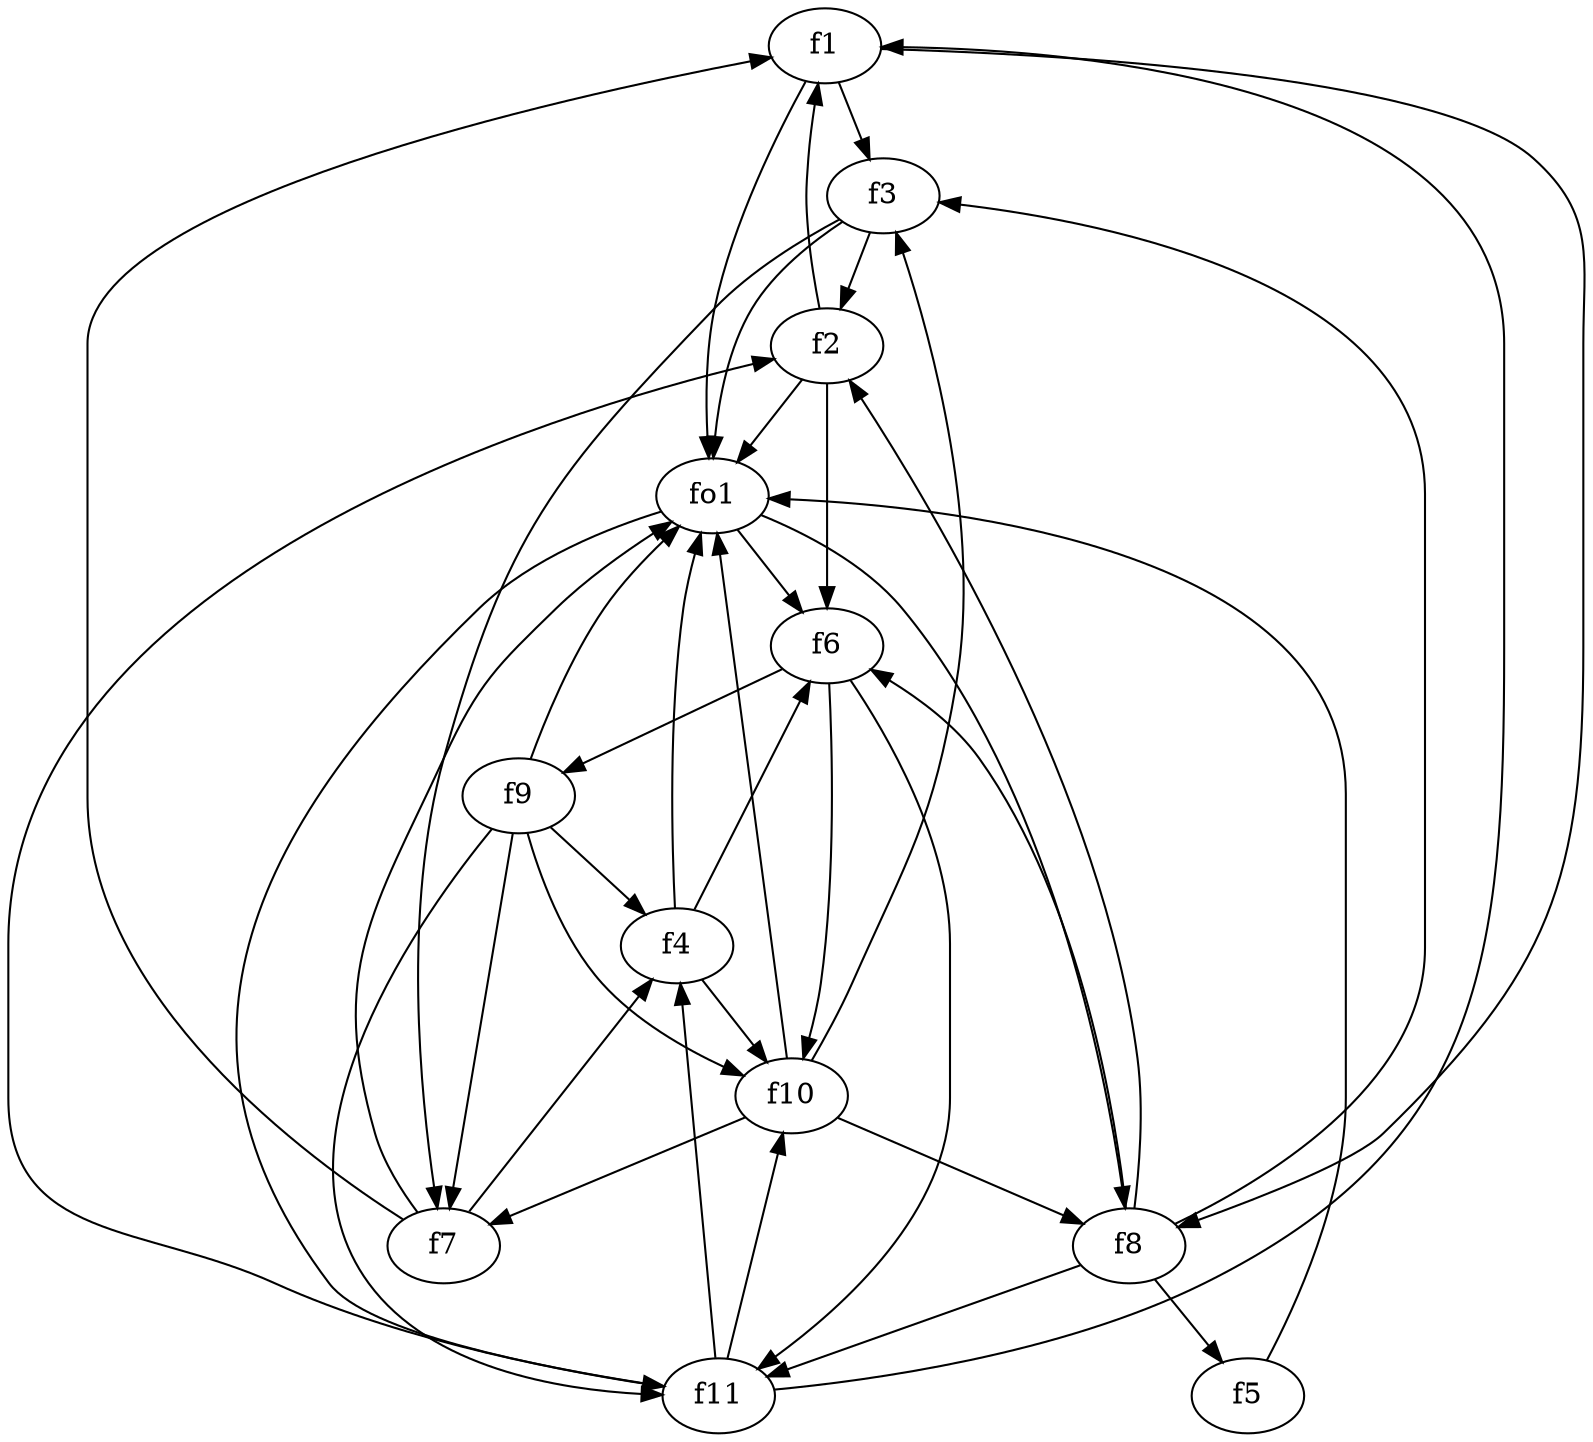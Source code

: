 strict digraph  {
f1;
f2;
f3;
f4;
f5;
f6;
f7;
f8;
f9;
f10;
f11;
fo1;
f1 -> fo1  [weight=2];
f1 -> f3  [weight=2];
f1 -> f8  [weight=2];
f2 -> f1  [weight=2];
f2 -> fo1  [weight=2];
f2 -> f6  [weight=2];
f3 -> fo1  [weight=2];
f3 -> f2  [weight=2];
f3 -> f7  [weight=2];
f4 -> fo1  [weight=2];
f4 -> f6  [weight=2];
f4 -> f10  [weight=2];
f5 -> fo1  [weight=2];
f6 -> f9  [weight=2];
f6 -> f11  [weight=2];
f6 -> f10  [weight=2];
f7 -> fo1  [weight=2];
f7 -> f1  [weight=2];
f7 -> f4  [weight=2];
f8 -> f11  [weight=2];
f8 -> f6  [weight=2];
f8 -> f2  [weight=2];
f8 -> f3  [weight=2];
f8 -> f5  [weight=2];
f9 -> f4  [weight=2];
f9 -> f10  [weight=2];
f9 -> f11  [weight=2];
f9 -> fo1  [weight=2];
f9 -> f7  [weight=2];
f10 -> fo1  [weight=2];
f10 -> f8  [weight=2];
f10 -> f7  [weight=2];
f10 -> f3  [weight=2];
f11 -> f2  [weight=2];
f11 -> f1  [weight=2];
f11 -> f4  [weight=2];
f11 -> f10  [weight=2];
fo1 -> f11  [weight=2];
fo1 -> f8  [weight=2];
fo1 -> f6  [weight=2];
}
